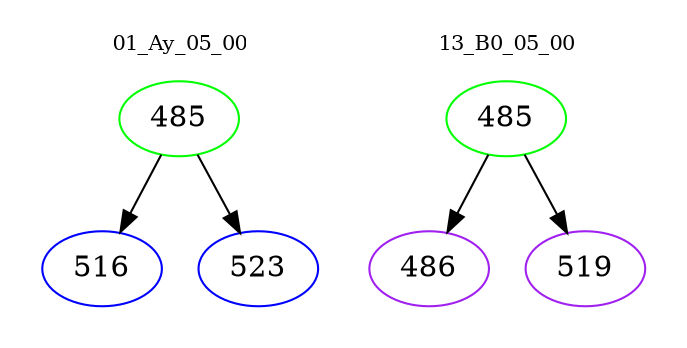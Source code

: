 digraph{
subgraph cluster_0 {
color = white
label = "01_Ay_05_00";
fontsize=10;
T0_485 [label="485", color="green"]
T0_485 -> T0_516 [color="black"]
T0_516 [label="516", color="blue"]
T0_485 -> T0_523 [color="black"]
T0_523 [label="523", color="blue"]
}
subgraph cluster_1 {
color = white
label = "13_B0_05_00";
fontsize=10;
T1_485 [label="485", color="green"]
T1_485 -> T1_486 [color="black"]
T1_486 [label="486", color="purple"]
T1_485 -> T1_519 [color="black"]
T1_519 [label="519", color="purple"]
}
}
